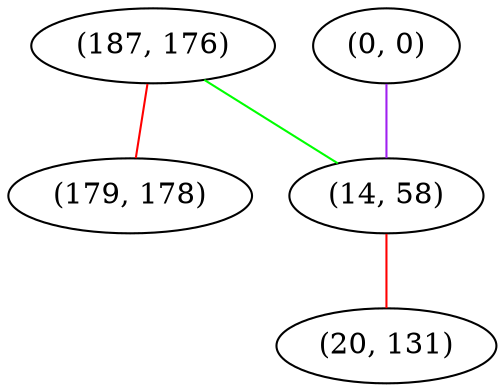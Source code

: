 graph "" {
"(187, 176)";
"(0, 0)";
"(179, 178)";
"(14, 58)";
"(20, 131)";
"(187, 176)" -- "(179, 178)"  [color=red, key=0, weight=1];
"(187, 176)" -- "(14, 58)"  [color=green, key=0, weight=2];
"(0, 0)" -- "(14, 58)"  [color=purple, key=0, weight=4];
"(14, 58)" -- "(20, 131)"  [color=red, key=0, weight=1];
}
